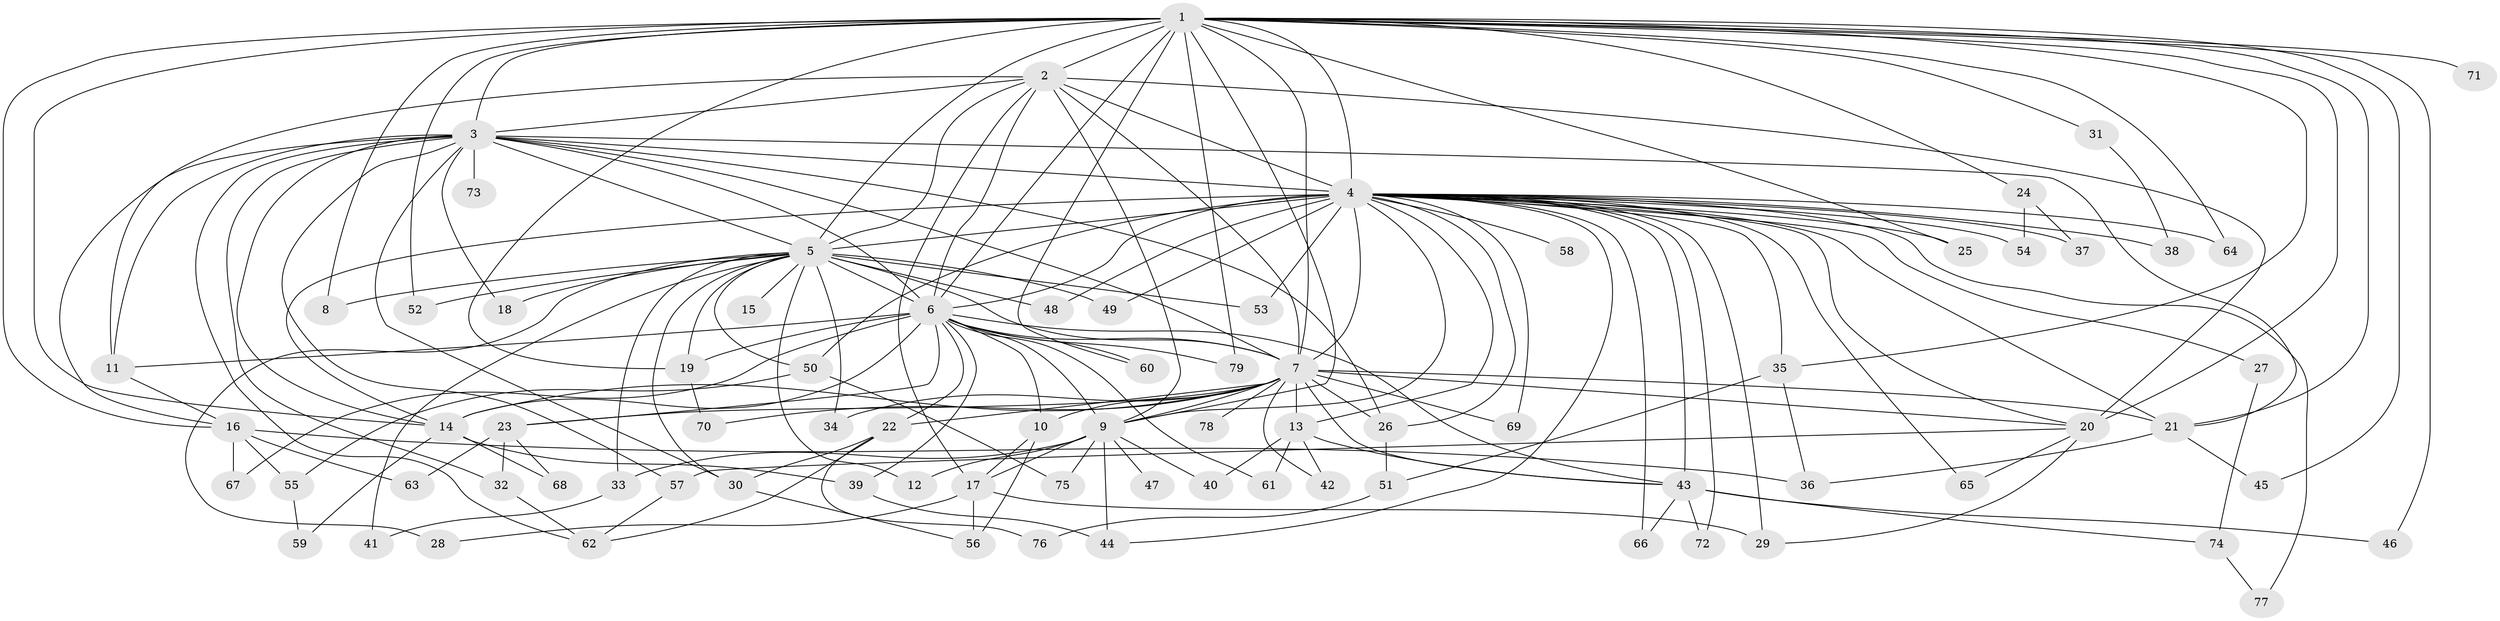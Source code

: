 // original degree distribution, {25: 0.015267175572519083, 19: 0.007633587786259542, 24: 0.015267175572519083, 26: 0.007633587786259542, 17: 0.007633587786259542, 22: 0.015267175572519083, 30: 0.007633587786259542, 2: 0.5419847328244275, 5: 0.04580152671755725, 3: 0.183206106870229, 4: 0.10687022900763359, 9: 0.007633587786259542, 6: 0.030534351145038167, 7: 0.007633587786259542}
// Generated by graph-tools (version 1.1) at 2025/49/03/04/25 22:49:58]
// undirected, 79 vertices, 180 edges
graph export_dot {
  node [color=gray90,style=filled];
  1;
  2;
  3;
  4;
  5;
  6;
  7;
  8;
  9;
  10;
  11;
  12;
  13;
  14;
  15;
  16;
  17;
  18;
  19;
  20;
  21;
  22;
  23;
  24;
  25;
  26;
  27;
  28;
  29;
  30;
  31;
  32;
  33;
  34;
  35;
  36;
  37;
  38;
  39;
  40;
  41;
  42;
  43;
  44;
  45;
  46;
  47;
  48;
  49;
  50;
  51;
  52;
  53;
  54;
  55;
  56;
  57;
  58;
  59;
  60;
  61;
  62;
  63;
  64;
  65;
  66;
  67;
  68;
  69;
  70;
  71;
  72;
  73;
  74;
  75;
  76;
  77;
  78;
  79;
  1 -- 2 [weight=2.0];
  1 -- 3 [weight=2.0];
  1 -- 4 [weight=4.0];
  1 -- 5 [weight=2.0];
  1 -- 6 [weight=4.0];
  1 -- 7 [weight=2.0];
  1 -- 8 [weight=1.0];
  1 -- 9 [weight=1.0];
  1 -- 14 [weight=1.0];
  1 -- 16 [weight=1.0];
  1 -- 19 [weight=2.0];
  1 -- 20 [weight=1.0];
  1 -- 21 [weight=1.0];
  1 -- 24 [weight=1.0];
  1 -- 25 [weight=1.0];
  1 -- 31 [weight=1.0];
  1 -- 35 [weight=1.0];
  1 -- 45 [weight=1.0];
  1 -- 46 [weight=1.0];
  1 -- 52 [weight=1.0];
  1 -- 60 [weight=1.0];
  1 -- 64 [weight=1.0];
  1 -- 71 [weight=1.0];
  1 -- 79 [weight=1.0];
  2 -- 3 [weight=2.0];
  2 -- 4 [weight=4.0];
  2 -- 5 [weight=2.0];
  2 -- 6 [weight=2.0];
  2 -- 7 [weight=1.0];
  2 -- 9 [weight=1.0];
  2 -- 11 [weight=2.0];
  2 -- 17 [weight=1.0];
  2 -- 20 [weight=4.0];
  3 -- 4 [weight=2.0];
  3 -- 5 [weight=1.0];
  3 -- 6 [weight=3.0];
  3 -- 7 [weight=1.0];
  3 -- 11 [weight=1.0];
  3 -- 14 [weight=1.0];
  3 -- 16 [weight=1.0];
  3 -- 18 [weight=1.0];
  3 -- 21 [weight=1.0];
  3 -- 26 [weight=2.0];
  3 -- 30 [weight=2.0];
  3 -- 32 [weight=1.0];
  3 -- 57 [weight=1.0];
  3 -- 62 [weight=1.0];
  3 -- 73 [weight=1.0];
  4 -- 5 [weight=2.0];
  4 -- 6 [weight=13.0];
  4 -- 7 [weight=5.0];
  4 -- 9 [weight=1.0];
  4 -- 13 [weight=1.0];
  4 -- 14 [weight=1.0];
  4 -- 20 [weight=1.0];
  4 -- 21 [weight=1.0];
  4 -- 25 [weight=1.0];
  4 -- 26 [weight=2.0];
  4 -- 27 [weight=1.0];
  4 -- 29 [weight=1.0];
  4 -- 35 [weight=1.0];
  4 -- 37 [weight=1.0];
  4 -- 38 [weight=1.0];
  4 -- 43 [weight=2.0];
  4 -- 44 [weight=1.0];
  4 -- 48 [weight=1.0];
  4 -- 49 [weight=1.0];
  4 -- 50 [weight=1.0];
  4 -- 53 [weight=1.0];
  4 -- 54 [weight=1.0];
  4 -- 58 [weight=1.0];
  4 -- 64 [weight=1.0];
  4 -- 65 [weight=1.0];
  4 -- 66 [weight=1.0];
  4 -- 69 [weight=1.0];
  4 -- 72 [weight=1.0];
  4 -- 77 [weight=1.0];
  5 -- 6 [weight=2.0];
  5 -- 7 [weight=1.0];
  5 -- 8 [weight=1.0];
  5 -- 12 [weight=1.0];
  5 -- 15 [weight=1.0];
  5 -- 18 [weight=1.0];
  5 -- 19 [weight=1.0];
  5 -- 28 [weight=1.0];
  5 -- 30 [weight=1.0];
  5 -- 33 [weight=1.0];
  5 -- 34 [weight=1.0];
  5 -- 41 [weight=1.0];
  5 -- 48 [weight=1.0];
  5 -- 49 [weight=1.0];
  5 -- 50 [weight=1.0];
  5 -- 52 [weight=1.0];
  5 -- 53 [weight=1.0];
  6 -- 7 [weight=3.0];
  6 -- 9 [weight=1.0];
  6 -- 10 [weight=2.0];
  6 -- 11 [weight=1.0];
  6 -- 14 [weight=1.0];
  6 -- 19 [weight=2.0];
  6 -- 22 [weight=1.0];
  6 -- 23 [weight=1.0];
  6 -- 39 [weight=1.0];
  6 -- 43 [weight=1.0];
  6 -- 60 [weight=1.0];
  6 -- 61 [weight=1.0];
  6 -- 67 [weight=1.0];
  6 -- 79 [weight=1.0];
  7 -- 9 [weight=1.0];
  7 -- 10 [weight=2.0];
  7 -- 13 [weight=1.0];
  7 -- 14 [weight=1.0];
  7 -- 20 [weight=1.0];
  7 -- 21 [weight=1.0];
  7 -- 22 [weight=1.0];
  7 -- 23 [weight=1.0];
  7 -- 26 [weight=1.0];
  7 -- 34 [weight=1.0];
  7 -- 42 [weight=1.0];
  7 -- 43 [weight=2.0];
  7 -- 69 [weight=1.0];
  7 -- 70 [weight=1.0];
  7 -- 78 [weight=1.0];
  9 -- 12 [weight=1.0];
  9 -- 17 [weight=1.0];
  9 -- 33 [weight=1.0];
  9 -- 40 [weight=1.0];
  9 -- 44 [weight=1.0];
  9 -- 47 [weight=2.0];
  9 -- 75 [weight=1.0];
  10 -- 17 [weight=1.0];
  10 -- 56 [weight=1.0];
  11 -- 16 [weight=1.0];
  13 -- 40 [weight=1.0];
  13 -- 42 [weight=1.0];
  13 -- 43 [weight=1.0];
  13 -- 61 [weight=1.0];
  14 -- 39 [weight=1.0];
  14 -- 59 [weight=1.0];
  14 -- 68 [weight=1.0];
  16 -- 36 [weight=2.0];
  16 -- 55 [weight=1.0];
  16 -- 63 [weight=1.0];
  16 -- 67 [weight=1.0];
  17 -- 28 [weight=1.0];
  17 -- 29 [weight=1.0];
  17 -- 56 [weight=1.0];
  19 -- 70 [weight=1.0];
  20 -- 29 [weight=1.0];
  20 -- 57 [weight=1.0];
  20 -- 65 [weight=1.0];
  21 -- 36 [weight=1.0];
  21 -- 45 [weight=1.0];
  22 -- 30 [weight=1.0];
  22 -- 62 [weight=1.0];
  22 -- 76 [weight=1.0];
  23 -- 32 [weight=1.0];
  23 -- 63 [weight=1.0];
  23 -- 68 [weight=1.0];
  24 -- 37 [weight=1.0];
  24 -- 54 [weight=1.0];
  26 -- 51 [weight=1.0];
  27 -- 74 [weight=1.0];
  30 -- 56 [weight=1.0];
  31 -- 38 [weight=1.0];
  32 -- 62 [weight=1.0];
  33 -- 41 [weight=1.0];
  35 -- 36 [weight=1.0];
  35 -- 51 [weight=1.0];
  39 -- 44 [weight=1.0];
  43 -- 46 [weight=1.0];
  43 -- 66 [weight=1.0];
  43 -- 72 [weight=1.0];
  43 -- 74 [weight=1.0];
  50 -- 55 [weight=1.0];
  50 -- 75 [weight=1.0];
  51 -- 76 [weight=1.0];
  55 -- 59 [weight=1.0];
  57 -- 62 [weight=1.0];
  74 -- 77 [weight=1.0];
}
